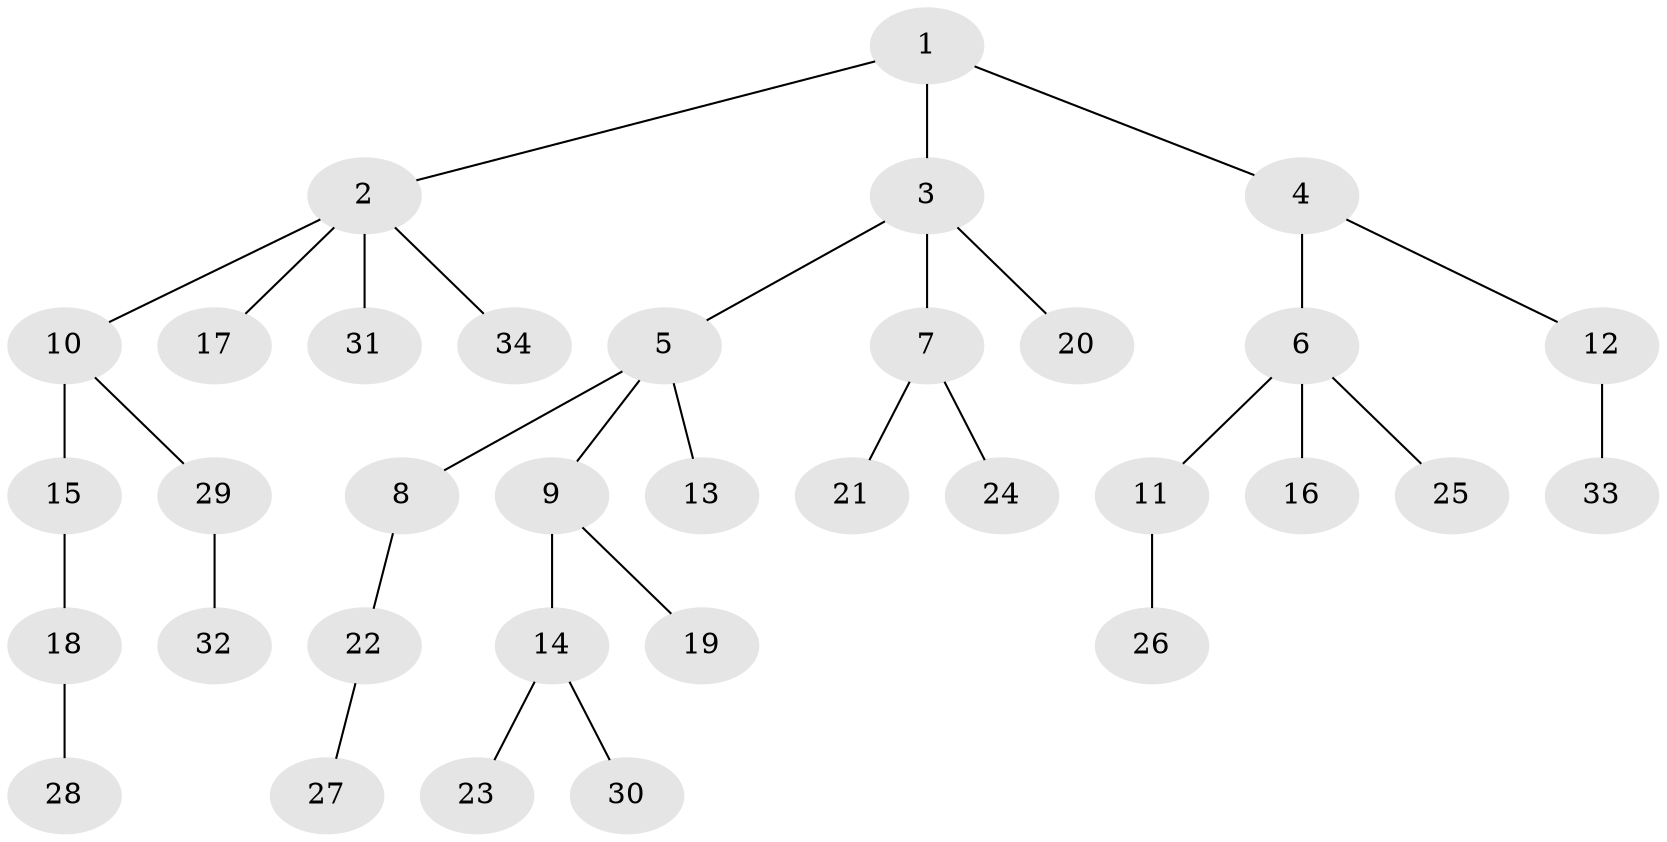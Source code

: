 // original degree distribution, {3: 0.13432835820895522, 5: 0.07462686567164178, 4: 0.05970149253731343, 2: 0.22388059701492538, 1: 0.5074626865671642}
// Generated by graph-tools (version 1.1) at 2025/36/03/09/25 02:36:32]
// undirected, 34 vertices, 33 edges
graph export_dot {
graph [start="1"]
  node [color=gray90,style=filled];
  1;
  2;
  3;
  4;
  5;
  6;
  7;
  8;
  9;
  10;
  11;
  12;
  13;
  14;
  15;
  16;
  17;
  18;
  19;
  20;
  21;
  22;
  23;
  24;
  25;
  26;
  27;
  28;
  29;
  30;
  31;
  32;
  33;
  34;
  1 -- 2 [weight=1.0];
  1 -- 3 [weight=1.0];
  1 -- 4 [weight=1.0];
  2 -- 10 [weight=1.0];
  2 -- 17 [weight=1.0];
  2 -- 31 [weight=1.0];
  2 -- 34 [weight=1.0];
  3 -- 5 [weight=1.0];
  3 -- 7 [weight=1.0];
  3 -- 20 [weight=1.0];
  4 -- 6 [weight=1.0];
  4 -- 12 [weight=1.0];
  5 -- 8 [weight=1.0];
  5 -- 9 [weight=2.0];
  5 -- 13 [weight=1.0];
  6 -- 11 [weight=1.0];
  6 -- 16 [weight=1.0];
  6 -- 25 [weight=1.0];
  7 -- 21 [weight=1.0];
  7 -- 24 [weight=2.0];
  8 -- 22 [weight=1.0];
  9 -- 14 [weight=1.0];
  9 -- 19 [weight=1.0];
  10 -- 15 [weight=2.0];
  10 -- 29 [weight=1.0];
  11 -- 26 [weight=1.0];
  12 -- 33 [weight=2.0];
  14 -- 23 [weight=1.0];
  14 -- 30 [weight=2.0];
  15 -- 18 [weight=1.0];
  18 -- 28 [weight=2.0];
  22 -- 27 [weight=1.0];
  29 -- 32 [weight=1.0];
}
